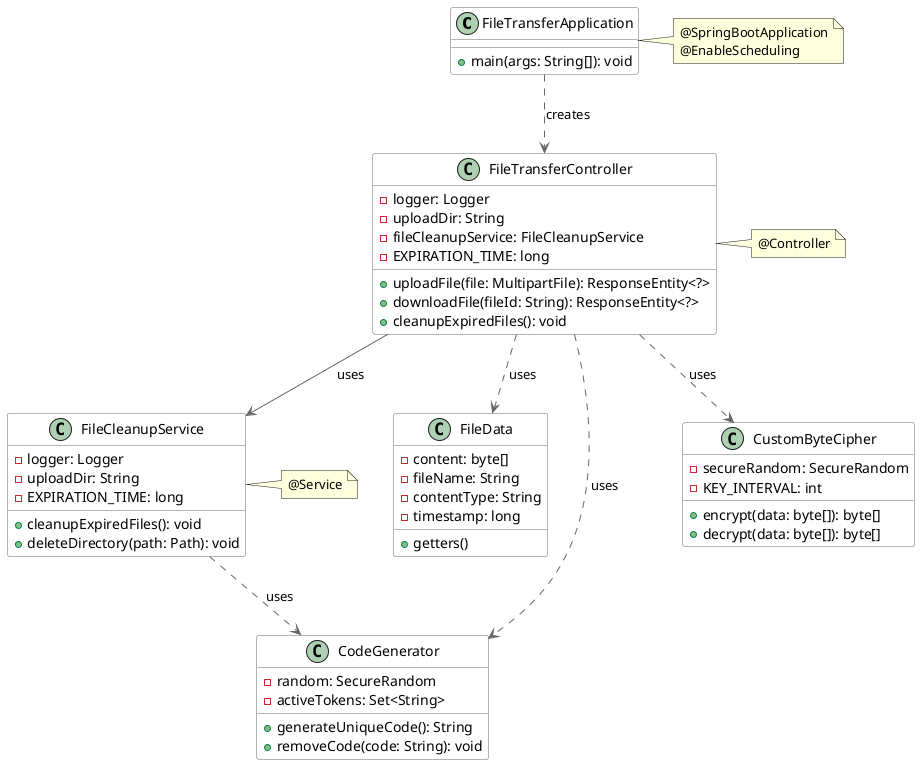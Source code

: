 @startuml Secure File Transfer System

' Style configurations
skinparam class {
    BackgroundColor White
    ArrowColor #666666
    BorderColor #666666
}

' Main Application
class FileTransferApplication {
    + main(args: String[]): void
}
note right: @SpringBootApplication\n@EnableScheduling

' Controller
class FileTransferController {
    - logger: Logger
    - uploadDir: String
    - fileCleanupService: FileCleanupService
    - EXPIRATION_TIME: long
    + uploadFile(file: MultipartFile): ResponseEntity<?>
    + downloadFile(fileId: String): ResponseEntity<?>
    + cleanupExpiredFiles(): void
}
note right: @Controller

' Service
class FileCleanupService {
    - logger: Logger
    - uploadDir: String
    - EXPIRATION_TIME: long
    + cleanupExpiredFiles(): void
    + deleteDirectory(path: Path): void
}
note right: @Service

' Model
class FileData {
    - content: byte[]
    - fileName: String
    - contentType: String
    - timestamp: long
    + getters()
}

' Utilities
class CodeGenerator {
    - random: SecureRandom
    - activeTokens: Set<String>
    + generateUniqueCode(): String
    + removeCode(code: String): void
}

class CustomByteCipher {
    - secureRandom: SecureRandom
    - KEY_INTERVAL: int
    + encrypt(data: byte[]): byte[]
    + decrypt(data: byte[]): byte[]
}

' Configuration


' Relationships
FileTransferApplication ..> FileTransferController: creates
FileTransferController --> FileCleanupService: uses
FileTransferController ..> FileData: uses
FileTransferController ..> CodeGenerator: uses
FileTransferController ..> CustomByteCipher: uses
FileCleanupService ..> CodeGenerator: uses


@enduml
